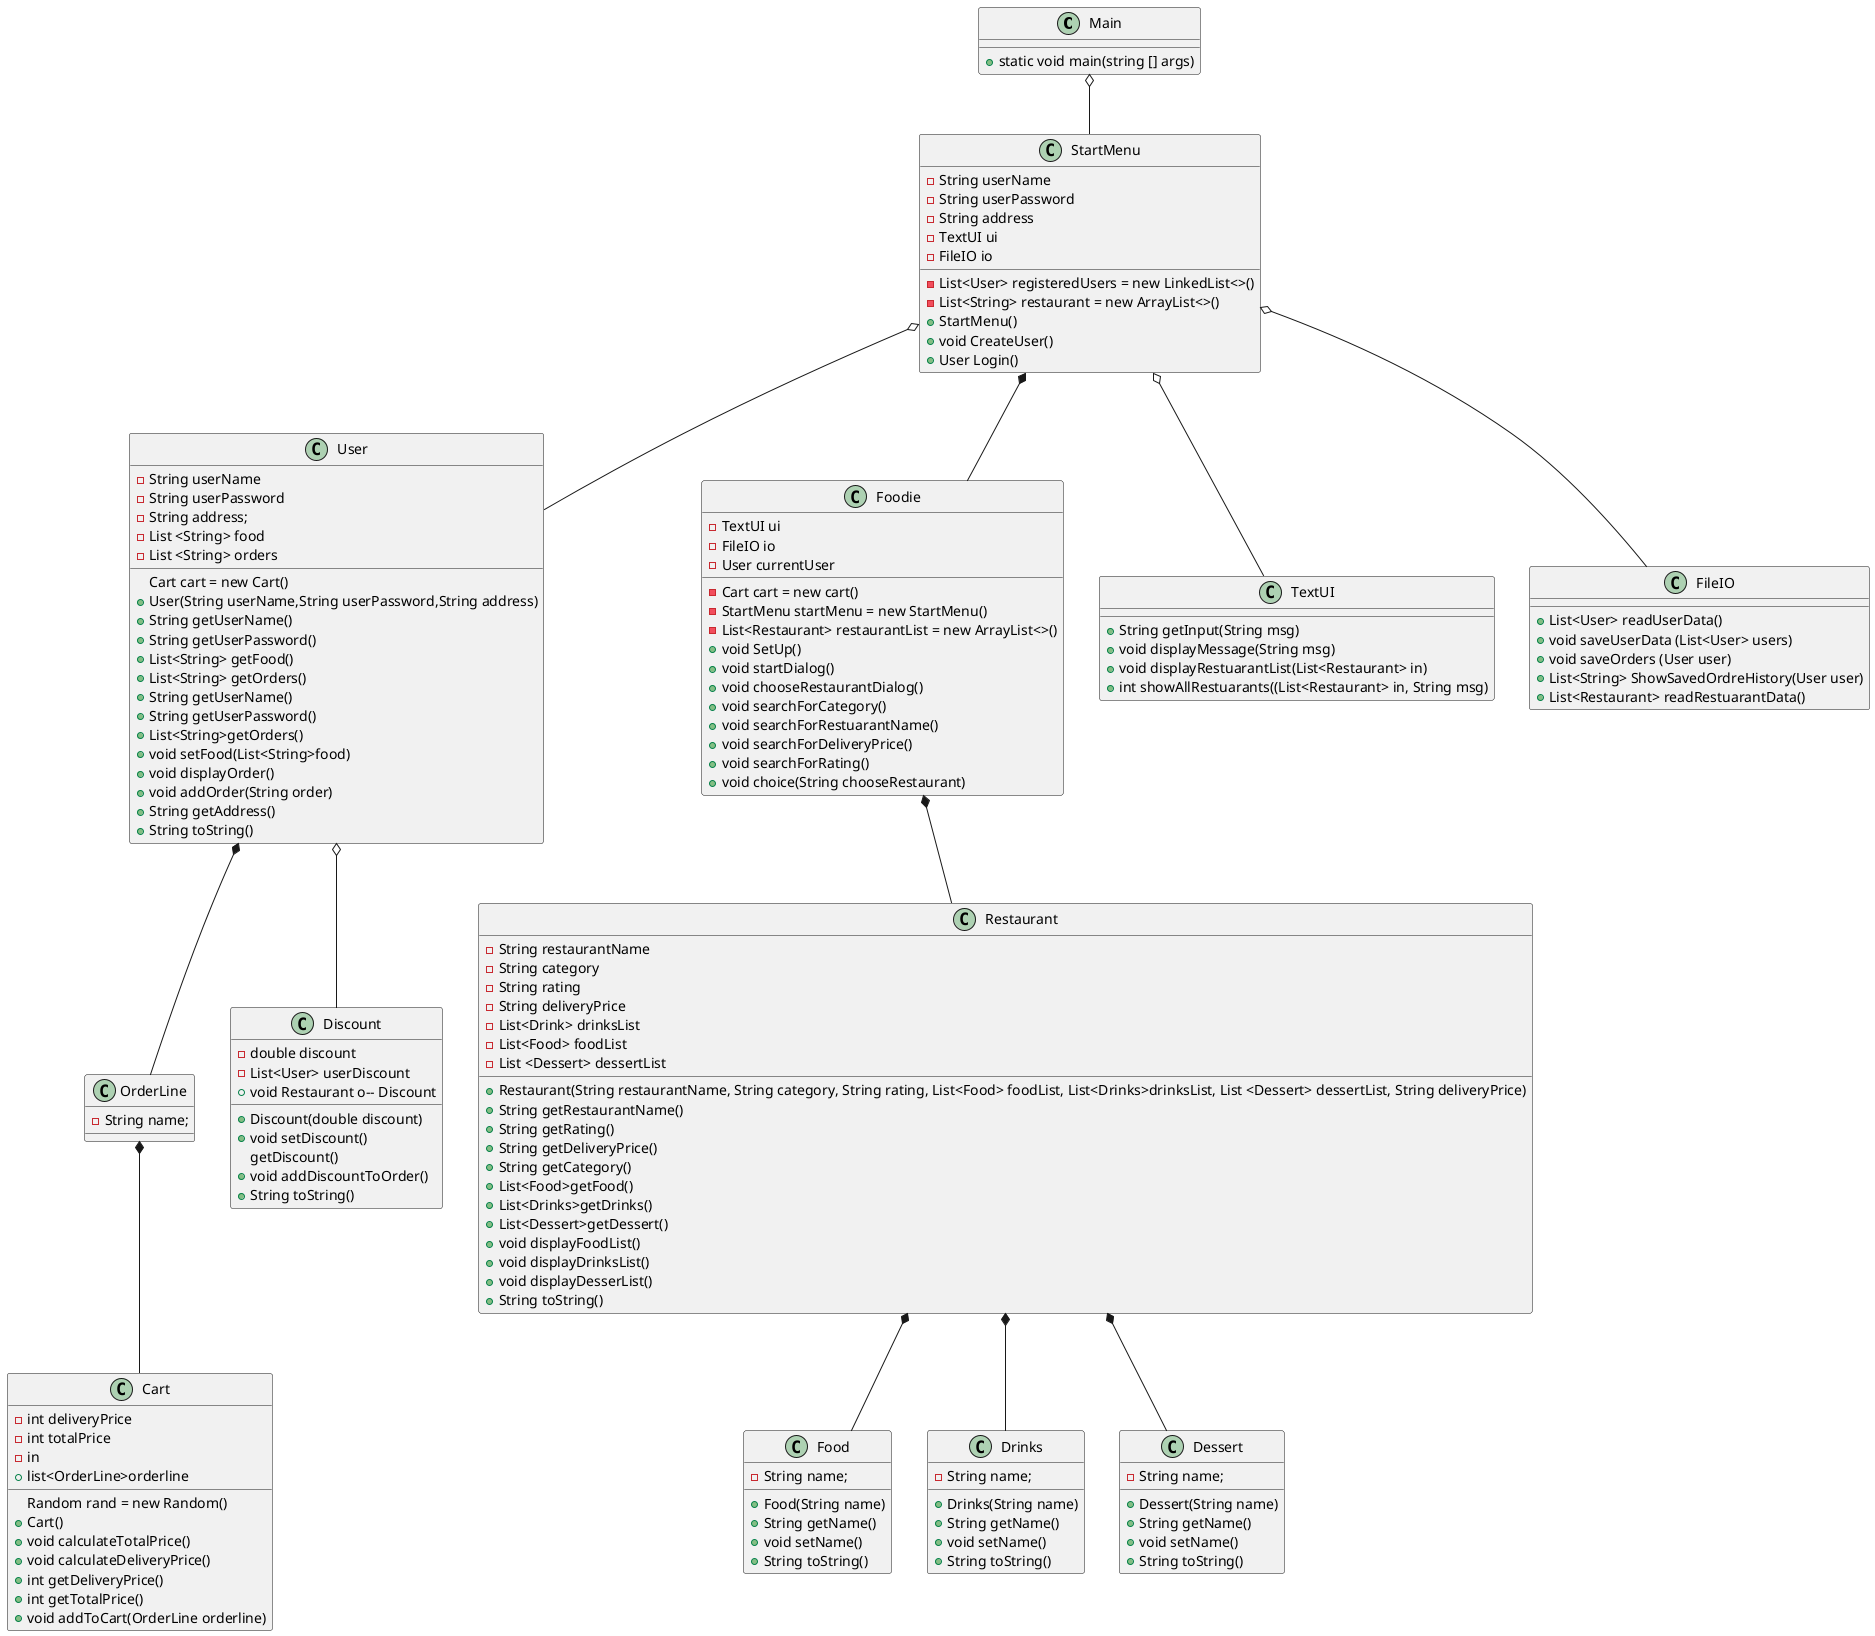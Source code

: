 @startuml
'https://plantuml.com/object-diagram

class Main{
+ static void main(string [] args)
}

class StartMenu{
- String userName
- String userPassword
- String address
- List<User> registeredUsers = new LinkedList<>()
- List<String> restaurant = new ArrayList<>()
- TextUI ui
- FileIO io
+ StartMenu()
+ void CreateUser()
+ User Login()
}

class User{
- String userName
- String userPassword
- String address;
- List <String> food
- List <String> orders
  Cart cart = new Cart()
+ User(String userName,String userPassword,String address)
+ String getUserName()
+ String getUserPassword()
+ List<String> getFood()
+ List<String> getOrders()
+ String getUserName()
+ String getUserPassword()
+ List<String>getOrders()
+ void setFood(List<String>food)
+ void displayOrder()
+ void addOrder(String order)
+ String getAddress()
+ String toString()
}

class OrderLine{
- String name;
}

class Cart{
Random rand = new Random()
- int deliveryPrice
- int totalPrice
- in
+ list<OrderLine>orderline
+ Cart()
+ void calculateTotalPrice()
+ void calculateDeliveryPrice()
+ int getDeliveryPrice()
+ int getTotalPrice()
+ void addToCart(OrderLine orderline)
}

 class Restaurant{
- String restaurantName
- String category
- String rating
- String deliveryPrice
- List<Drink> drinksList
- List<Food> foodList
- List <Dessert> dessertList
+ Restaurant(String restaurantName, String category, String rating, List<Food> foodList, List<Drinks>drinksList, List <Dessert> dessertList, String deliveryPrice)
+ String getRestaurantName()
+ String getRating()
+ String getDeliveryPrice()
+ String getCategory()
+ List<Food>getFood()
+ List<Drinks>getDrinks()
+ List<Dessert>getDessert()
+ void displayFoodList()
+ void displayDrinksList()
+ void displayDesserList()
+ String toString()
}

class Foodie{
- TextUI ui
- FileIO io
- Cart cart = new cart()
- StartMenu startMenu = new StartMenu()
- User currentUser
- List<Restaurant> restaurantList = new ArrayList<>()
+ void SetUp()
+ void startDialog()
+ void chooseRestaurantDialog()
+ void searchForCategory()
+ void searchForRestuarantName()
+ void searchForDeliveryPrice()
+ void searchForRating()
+ void choice(String chooseRestaurant)
}

class Food{
- String name;
+ Food(String name)
+ String getName()
+ void setName()
+ String toString()
}

class Drinks{
- String name;
+ Drinks(String name)
+ String getName()
+ void setName()
+ String toString()
}

class Dessert{
- String name;
+ Dessert(String name)
+ String getName()
+ void setName()
+ String toString()
}

class Discount{
- double discount
- List<User> userDiscount
+ Discount(double discount)
+ void setDiscount()
+ void Restaurant o-- Discount
getDiscount()
+ void addDiscountToOrder()
+ String toString()
}

class TextUI{
+ String getInput(String msg)
+ void displayMessage(String msg)
+ void displayRestuarantList(List<Restaurant> in)
+ int showAllRestuarants((List<Restaurant> in, String msg)
}

class FileIO{
+ List<User> readUserData()
+ void saveUserData (List<User> users)
+ void saveOrders (User user)
+ List<String> ShowSavedOrdreHistory(User user)
+ List<Restaurant> readRestuarantData()
}


Main o-- StartMenu

StartMenu o-- TextUI
StartMenu o-- FileIO
StartMenu o-- User
StartMenu *-- Foodie

Foodie *-- Restaurant

User *-- OrderLine
User o-- Discount

OrderLine *-- Cart

Restaurant *-- Food
Restaurant *-- Drinks
Restaurant *-- Dessert

@enduml


